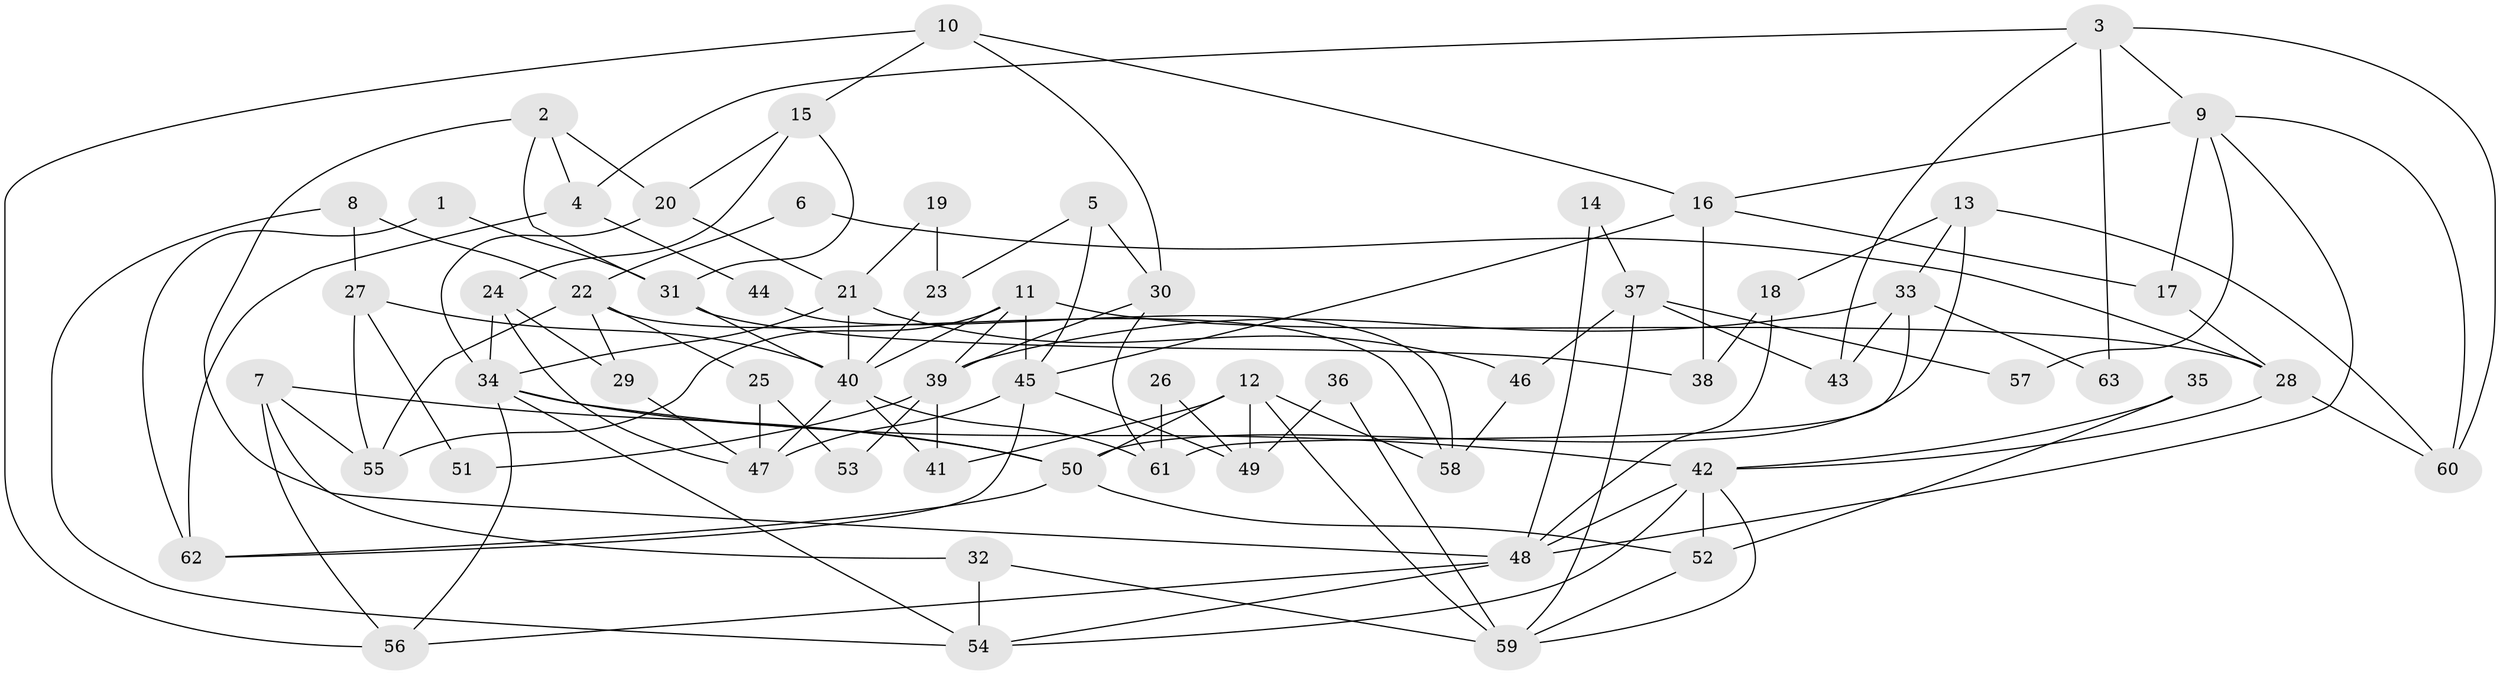 // coarse degree distribution, {5: 0.15384615384615385, 4: 0.15384615384615385, 6: 0.23076923076923078, 3: 0.1282051282051282, 7: 0.05128205128205128, 9: 0.07692307692307693, 2: 0.15384615384615385, 10: 0.02564102564102564, 8: 0.02564102564102564}
// Generated by graph-tools (version 1.1) at 2025/52/02/27/25 19:52:04]
// undirected, 63 vertices, 126 edges
graph export_dot {
graph [start="1"]
  node [color=gray90,style=filled];
  1;
  2;
  3;
  4;
  5;
  6;
  7;
  8;
  9;
  10;
  11;
  12;
  13;
  14;
  15;
  16;
  17;
  18;
  19;
  20;
  21;
  22;
  23;
  24;
  25;
  26;
  27;
  28;
  29;
  30;
  31;
  32;
  33;
  34;
  35;
  36;
  37;
  38;
  39;
  40;
  41;
  42;
  43;
  44;
  45;
  46;
  47;
  48;
  49;
  50;
  51;
  52;
  53;
  54;
  55;
  56;
  57;
  58;
  59;
  60;
  61;
  62;
  63;
  1 -- 31;
  1 -- 62;
  2 -- 20;
  2 -- 48;
  2 -- 4;
  2 -- 31;
  3 -- 9;
  3 -- 4;
  3 -- 43;
  3 -- 60;
  3 -- 63;
  4 -- 62;
  4 -- 44;
  5 -- 45;
  5 -- 30;
  5 -- 23;
  6 -- 22;
  6 -- 28;
  7 -- 32;
  7 -- 56;
  7 -- 50;
  7 -- 55;
  8 -- 54;
  8 -- 27;
  8 -- 22;
  9 -- 16;
  9 -- 60;
  9 -- 17;
  9 -- 48;
  9 -- 57;
  10 -- 30;
  10 -- 56;
  10 -- 15;
  10 -- 16;
  11 -- 28;
  11 -- 40;
  11 -- 39;
  11 -- 45;
  11 -- 55;
  12 -- 59;
  12 -- 50;
  12 -- 41;
  12 -- 49;
  12 -- 58;
  13 -- 60;
  13 -- 50;
  13 -- 18;
  13 -- 33;
  14 -- 37;
  14 -- 48;
  15 -- 31;
  15 -- 20;
  15 -- 24;
  16 -- 38;
  16 -- 17;
  16 -- 45;
  17 -- 28;
  18 -- 48;
  18 -- 38;
  19 -- 23;
  19 -- 21;
  20 -- 21;
  20 -- 34;
  21 -- 46;
  21 -- 34;
  21 -- 40;
  22 -- 55;
  22 -- 25;
  22 -- 29;
  22 -- 58;
  23 -- 40;
  24 -- 47;
  24 -- 29;
  24 -- 34;
  25 -- 47;
  25 -- 53;
  26 -- 49;
  26 -- 61;
  27 -- 40;
  27 -- 55;
  27 -- 51;
  28 -- 42;
  28 -- 60;
  29 -- 47;
  30 -- 39;
  30 -- 61;
  31 -- 40;
  31 -- 38;
  32 -- 54;
  32 -- 59;
  33 -- 39;
  33 -- 43;
  33 -- 61;
  33 -- 63;
  34 -- 42;
  34 -- 50;
  34 -- 54;
  34 -- 56;
  35 -- 52;
  35 -- 42;
  36 -- 59;
  36 -- 49;
  37 -- 43;
  37 -- 59;
  37 -- 46;
  37 -- 57;
  39 -- 41;
  39 -- 51;
  39 -- 53;
  40 -- 47;
  40 -- 41;
  40 -- 61;
  42 -- 54;
  42 -- 48;
  42 -- 52;
  42 -- 59;
  44 -- 58;
  45 -- 47;
  45 -- 49;
  45 -- 62;
  46 -- 58;
  48 -- 54;
  48 -- 56;
  50 -- 52;
  50 -- 62;
  52 -- 59;
}
